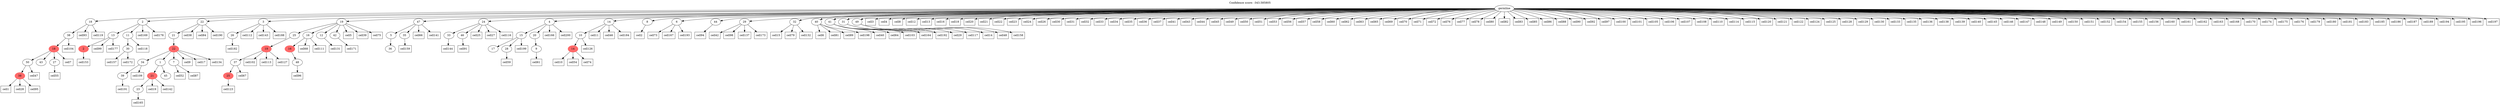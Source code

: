 digraph g {
	"53" -> "54";
	"54" [color=indianred1, style=filled, label="38"];
	"52" -> "53";
	"53" [label="50"];
	"52" -> "55";
	"55" [label="43"];
	"52" -> "56";
	"56" [label="27"];
	"51" -> "52";
	"52" [color=indianred1, style=filled, label="18"];
	"50" -> "51";
	"51" [label="38"];
	"48" -> "49";
	"49" [color=indianred1, style=filled, label="2"];
	"46" -> "47";
	"47" [label="30"];
	"45" -> "46";
	"46" [label="11"];
	"45" -> "48";
	"48" [label="13"];
	"43" -> "44";
	"44" [label="39"];
	"40" -> "41";
	"41" [label="23"];
	"39" -> "40";
	"40" [color=indianred1, style=filled, label="21"];
	"39" -> "42";
	"42" [label="45"];
	"37" -> "38";
	"38" [label="7"];
	"37" -> "39";
	"39" [label="1"];
	"37" -> "43";
	"43" [label="34"];
	"36" -> "37";
	"37" [color=indianred1, style=filled, label="22"];
	"35" -> "36";
	"36" [label="21"];
	"28" -> "29";
	"29" [label="26"];
	"23" -> "24";
	"24" [color=indianred1, style=filled, label="25"];
	"22" -> "23";
	"23" [label="37"];
	"21" -> "22";
	"22" [color=indianred1, style=filled, label="19"];
	"19" -> "20";
	"20" [label="48"];
	"18" -> "19";
	"19" [color=indianred1, style=filled, label="16"];
	"17" -> "18";
	"18" [label="16"];
	"17" -> "21";
	"21" [label="25"];
	"17" -> "25";
	"25" [label="12"];
	"17" -> "26";
	"26" [label="42"];
	"14" -> "15";
	"15" [label="36"];
	"13" -> "14";
	"14" [label="5"];
	"13" -> "16";
	"16" [label="35"];
	"10" -> "11";
	"11" [label="33"];
	"10" -> "12";
	"12" [label="46"];
	"7" -> "8";
	"8" [label="17"];
	"7" -> "9";
	"9" [label="28"];
	"5" -> "6";
	"6" [label="9"];
	"4" -> "5";
	"5" [label="20"];
	"4" -> "7";
	"7" [label="15"];
	"2" -> "3";
	"3" [color=indianred1, style=filled, label="14"];
	"1" -> "2";
	"2" [label="10"];
	"0" -> "1";
	"1" [label="14"];
	"0" -> "4";
	"4" [label="4"];
	"0" -> "10";
	"10" [label="24"];
	"0" -> "13";
	"13" [label="47"];
	"0" -> "17";
	"17" [label="19"];
	"0" -> "27";
	"27" [label="8"];
	"0" -> "28";
	"28" [label="3"];
	"0" -> "30";
	"30" [label="6"];
	"0" -> "31";
	"31" [label="44"];
	"0" -> "32";
	"32" [label="29"];
	"0" -> "33";
	"33" [label="32"];
	"0" -> "34";
	"34" [label="40"];
	"0" -> "35";
	"35" [label="22"];
	"0" -> "45";
	"45" [label="2"];
	"0" -> "50";
	"50" [label="18"];
	"0" -> "57";
	"57" [label="41"];
	"0" -> "58";
	"58" [label="31"];
	"0" -> "59";
	"59" [label="49"];
	"0" [label="germline"];
	"54" -> "cell1";
	"cell1" [shape=box];
	"27" -> "cell2";
	"cell2" [shape=box];
	"0" -> "cell3";
	"cell3" [shape=box];
	"0" -> "cell4";
	"cell4" [shape=box];
	"17" -> "cell5";
	"cell5" [shape=box];
	"34" -> "cell6";
	"cell6" [shape=box];
	"52" -> "cell7";
	"cell7" [shape=box];
	"0" -> "cell8";
	"cell8" [shape=box];
	"37" -> "cell9";
	"cell9" [shape=box];
	"3" -> "cell10";
	"cell10" [shape=box];
	"1" -> "cell11";
	"cell11" [shape=box];
	"0" -> "cell12";
	"cell12" [shape=box];
	"0" -> "cell13";
	"cell13" [shape=box];
	"59" -> "cell14";
	"cell14" [shape=box];
	"33" -> "cell15";
	"cell15" [shape=box];
	"0" -> "cell16";
	"cell16" [shape=box];
	"37" -> "cell17";
	"cell17" [shape=box];
	"0" -> "cell18";
	"cell18" [shape=box];
	"40" -> "cell19";
	"cell19" [shape=box];
	"0" -> "cell20";
	"cell20" [shape=box];
	"0" -> "cell21";
	"cell21" [shape=box];
	"0" -> "cell22";
	"cell22" [shape=box];
	"0" -> "cell23";
	"cell23" [shape=box];
	"0" -> "cell24";
	"cell24" [shape=box];
	"10" -> "cell25";
	"cell25" [shape=box];
	"0" -> "cell26";
	"cell26" [shape=box];
	"10" -> "cell27";
	"cell27" [shape=box];
	"54" -> "cell28";
	"cell28" [shape=box];
	"58" -> "cell29";
	"cell29" [shape=box];
	"0" -> "cell30";
	"cell30" [shape=box];
	"0" -> "cell31";
	"cell31" [shape=box];
	"0" -> "cell32";
	"cell32" [shape=box];
	"0" -> "cell33";
	"cell33" [shape=box];
	"0" -> "cell34";
	"cell34" [shape=box];
	"0" -> "cell35";
	"cell35" [shape=box];
	"0" -> "cell36";
	"cell36" [shape=box];
	"0" -> "cell37";
	"cell37" [shape=box];
	"35" -> "cell38";
	"cell38" [shape=box];
	"17" -> "cell39";
	"cell39" [shape=box];
	"57" -> "cell40";
	"cell40" [shape=box];
	"0" -> "cell41";
	"cell41" [shape=box];
	"32" -> "cell42";
	"cell42" [shape=box];
	"0" -> "cell43";
	"cell43" [shape=box];
	"0" -> "cell44";
	"cell44" [shape=box];
	"0" -> "cell45";
	"cell45" [shape=box];
	"1" -> "cell46";
	"cell46" [shape=box];
	"53" -> "cell47";
	"cell47" [shape=box];
	"59" -> "cell48";
	"cell48" [shape=box];
	"0" -> "cell49";
	"cell49" [shape=box];
	"0" -> "cell50";
	"cell50" [shape=box];
	"0" -> "cell51";
	"cell51" [shape=box];
	"38" -> "cell52";
	"cell52" [shape=box];
	"0" -> "cell53";
	"cell53" [shape=box];
	"3" -> "cell54";
	"cell54" [shape=box];
	"56" -> "cell55";
	"cell55" [shape=box];
	"0" -> "cell56";
	"cell56" [shape=box];
	"0" -> "cell57";
	"cell57" [shape=box];
	"0" -> "cell58";
	"cell58" [shape=box];
	"9" -> "cell59";
	"cell59" [shape=box];
	"0" -> "cell60";
	"cell60" [shape=box];
	"6" -> "cell61";
	"cell61" [shape=box];
	"0" -> "cell62";
	"cell62" [shape=box];
	"0" -> "cell63";
	"cell63" [shape=box];
	"57" -> "cell64";
	"cell64" [shape=box];
	"0" -> "cell65";
	"cell65" [shape=box];
	"13" -> "cell66";
	"cell66" [shape=box];
	"23" -> "cell67";
	"cell67" [shape=box];
	"18" -> "cell68";
	"cell68" [shape=box];
	"0" -> "cell69";
	"cell69" [shape=box];
	"0" -> "cell70";
	"cell70" [shape=box];
	"0" -> "cell71";
	"cell71" [shape=box];
	"0" -> "cell72";
	"cell72" [shape=box];
	"30" -> "cell73";
	"cell73" [shape=box];
	"3" -> "cell74";
	"cell74" [shape=box];
	"17" -> "cell75";
	"cell75" [shape=box];
	"0" -> "cell76";
	"cell76" [shape=box];
	"0" -> "cell77";
	"cell77" [shape=box];
	"0" -> "cell78";
	"cell78" [shape=box];
	"33" -> "cell79";
	"cell79" [shape=box];
	"0" -> "cell80";
	"cell80" [shape=box];
	"34" -> "cell81";
	"cell81" [shape=box];
	"0" -> "cell82";
	"cell82" [shape=box];
	"0" -> "cell83";
	"cell83" [shape=box];
	"35" -> "cell84";
	"cell84" [shape=box];
	"0" -> "cell85";
	"cell85" [shape=box];
	"0" -> "cell86";
	"cell86" [shape=box];
	"38" -> "cell87";
	"cell87" [shape=box];
	"0" -> "cell88";
	"cell88" [shape=box];
	"34" -> "cell89";
	"cell89" [shape=box];
	"0" -> "cell90";
	"cell90" [shape=box];
	"12" -> "cell91";
	"cell91" [shape=box];
	"0" -> "cell92";
	"cell92" [shape=box];
	"50" -> "cell93";
	"cell93" [shape=box];
	"31" -> "cell94";
	"cell94" [shape=box];
	"54" -> "cell95";
	"cell95" [shape=box];
	"20" -> "cell96";
	"cell96" [shape=box];
	"0" -> "cell97";
	"cell97" [shape=box];
	"32" -> "cell98";
	"cell98" [shape=box];
	"48" -> "cell99";
	"cell99" [shape=box];
	"0" -> "cell100";
	"cell100" [shape=box];
	"0" -> "cell101";
	"cell101" [shape=box];
	"22" -> "cell102";
	"cell102" [shape=box];
	"57" -> "cell103";
	"cell103" [shape=box];
	"51" -> "cell104";
	"cell104" [shape=box];
	"0" -> "cell105";
	"cell105" [shape=box];
	"0" -> "cell106";
	"cell106" [shape=box];
	"0" -> "cell107";
	"cell107" [shape=box];
	"0" -> "cell108";
	"cell108" [shape=box];
	"43" -> "cell109";
	"cell109" [shape=box];
	"0" -> "cell110";
	"cell110" [shape=box];
	"18" -> "cell111";
	"cell111" [shape=box];
	"28" -> "cell112";
	"cell112" [shape=box];
	"22" -> "cell113";
	"cell113" [shape=box];
	"0" -> "cell114";
	"cell114" [shape=box];
	"0" -> "cell115";
	"cell115" [shape=box];
	"10" -> "cell116";
	"cell116" [shape=box];
	"58" -> "cell117";
	"cell117" [shape=box];
	"46" -> "cell118";
	"cell118" [shape=box];
	"50" -> "cell119";
	"cell119" [shape=box];
	"0" -> "cell120";
	"cell120" [shape=box];
	"0" -> "cell121";
	"cell121" [shape=box];
	"0" -> "cell122";
	"cell122" [shape=box];
	"24" -> "cell123";
	"cell123" [shape=box];
	"0" -> "cell124";
	"cell124" [shape=box];
	"0" -> "cell125";
	"cell125" [shape=box];
	"2" -> "cell126";
	"cell126" [shape=box];
	"22" -> "cell127";
	"cell127" [shape=box];
	"0" -> "cell128";
	"cell128" [shape=box];
	"0" -> "cell129";
	"cell129" [shape=box];
	"0" -> "cell130";
	"cell130" [shape=box];
	"25" -> "cell131";
	"cell131" [shape=box];
	"33" -> "cell132";
	"cell132" [shape=box];
	"0" -> "cell133";
	"cell133" [shape=box];
	"37" -> "cell134";
	"cell134" [shape=box];
	"0" -> "cell135";
	"cell135" [shape=box];
	"0" -> "cell136";
	"cell136" [shape=box];
	"32" -> "cell137";
	"cell137" [shape=box];
	"0" -> "cell138";
	"cell138" [shape=box];
	"0" -> "cell139";
	"cell139" [shape=box];
	"0" -> "cell140";
	"cell140" [shape=box];
	"13" -> "cell141";
	"cell141" [shape=box];
	"40" -> "cell142";
	"cell142" [shape=box];
	"28" -> "cell143";
	"cell143" [shape=box];
	"11" -> "cell144";
	"cell144" [shape=box];
	"0" -> "cell145";
	"cell145" [shape=box];
	"0" -> "cell146";
	"cell146" [shape=box];
	"0" -> "cell147";
	"cell147" [shape=box];
	"0" -> "cell148";
	"cell148" [shape=box];
	"0" -> "cell149";
	"cell149" [shape=box];
	"0" -> "cell150";
	"cell150" [shape=box];
	"0" -> "cell151";
	"cell151" [shape=box];
	"0" -> "cell152";
	"cell152" [shape=box];
	"49" -> "cell153";
	"cell153" [shape=box];
	"0" -> "cell154";
	"cell154" [shape=box];
	"0" -> "cell155";
	"cell155" [shape=box];
	"0" -> "cell156";
	"cell156" [shape=box];
	"47" -> "cell157";
	"cell157" [shape=box];
	"59" -> "cell158";
	"cell158" [shape=box];
	"16" -> "cell159";
	"cell159" [shape=box];
	"0" -> "cell160";
	"cell160" [shape=box];
	"0" -> "cell161";
	"cell161" [shape=box];
	"0" -> "cell162";
	"cell162" [shape=box];
	"0" -> "cell163";
	"cell163" [shape=box];
	"57" -> "cell164";
	"cell164" [shape=box];
	"41" -> "cell165";
	"cell165" [shape=box];
	"4" -> "cell166";
	"cell166" [shape=box];
	"30" -> "cell167";
	"cell167" [shape=box];
	"0" -> "cell168";
	"cell168" [shape=box];
	"45" -> "cell169";
	"cell169" [shape=box];
	"0" -> "cell170";
	"cell170" [shape=box];
	"26" -> "cell171";
	"cell171" [shape=box];
	"47" -> "cell172";
	"cell172" [shape=box];
	"32" -> "cell173";
	"cell173" [shape=box];
	"0" -> "cell174";
	"cell174" [shape=box];
	"0" -> "cell175";
	"cell175" [shape=box];
	"0" -> "cell176";
	"cell176" [shape=box];
	"48" -> "cell177";
	"cell177" [shape=box];
	"45" -> "cell178";
	"cell178" [shape=box];
	"0" -> "cell179";
	"cell179" [shape=box];
	"0" -> "cell180";
	"cell180" [shape=box];
	"0" -> "cell181";
	"cell181" [shape=box];
	"29" -> "cell182";
	"cell182" [shape=box];
	"0" -> "cell183";
	"cell183" [shape=box];
	"1" -> "cell184";
	"cell184" [shape=box];
	"0" -> "cell185";
	"cell185" [shape=box];
	"0" -> "cell186";
	"cell186" [shape=box];
	"0" -> "cell187";
	"cell187" [shape=box];
	"28" -> "cell188";
	"cell188" [shape=box];
	"0" -> "cell189";
	"cell189" [shape=box];
	"35" -> "cell190";
	"cell190" [shape=box];
	"44" -> "cell191";
	"cell191" [shape=box];
	"57" -> "cell192";
	"cell192" [shape=box];
	"30" -> "cell193";
	"cell193" [shape=box];
	"0" -> "cell194";
	"cell194" [shape=box];
	"0" -> "cell195";
	"cell195" [shape=box];
	"0" -> "cell196";
	"cell196" [shape=box];
	"0" -> "cell197";
	"cell197" [shape=box];
	"34" -> "cell198";
	"cell198" [shape=box];
	"7" -> "cell199";
	"cell199" [shape=box];
	"4" -> "cell200";
	"cell200" [shape=box];
	labelloc="t";
	label="Confidence score: -343.585805";
}
